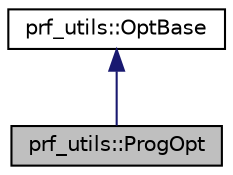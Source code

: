 digraph "prf_utils::ProgOpt"
{
  bgcolor="transparent";
  edge [fontname="Helvetica",fontsize="10",labelfontname="Helvetica",labelfontsize="10"];
  node [fontname="Helvetica",fontsize="10",shape=record];
  Node1 [label="prf_utils::ProgOpt",height=0.2,width=0.4,color="black", fillcolor="grey75", style="filled" fontcolor="black"];
  Node2 -> Node1 [dir="back",color="midnightblue",fontsize="10",style="solid",fontname="Helvetica"];
  Node2 [label="prf_utils::OptBase",height=0.2,width=0.4,color="black",URL="$classprf__utils_1_1OptBase.html",tooltip="Base class for program switches and options."];
}

